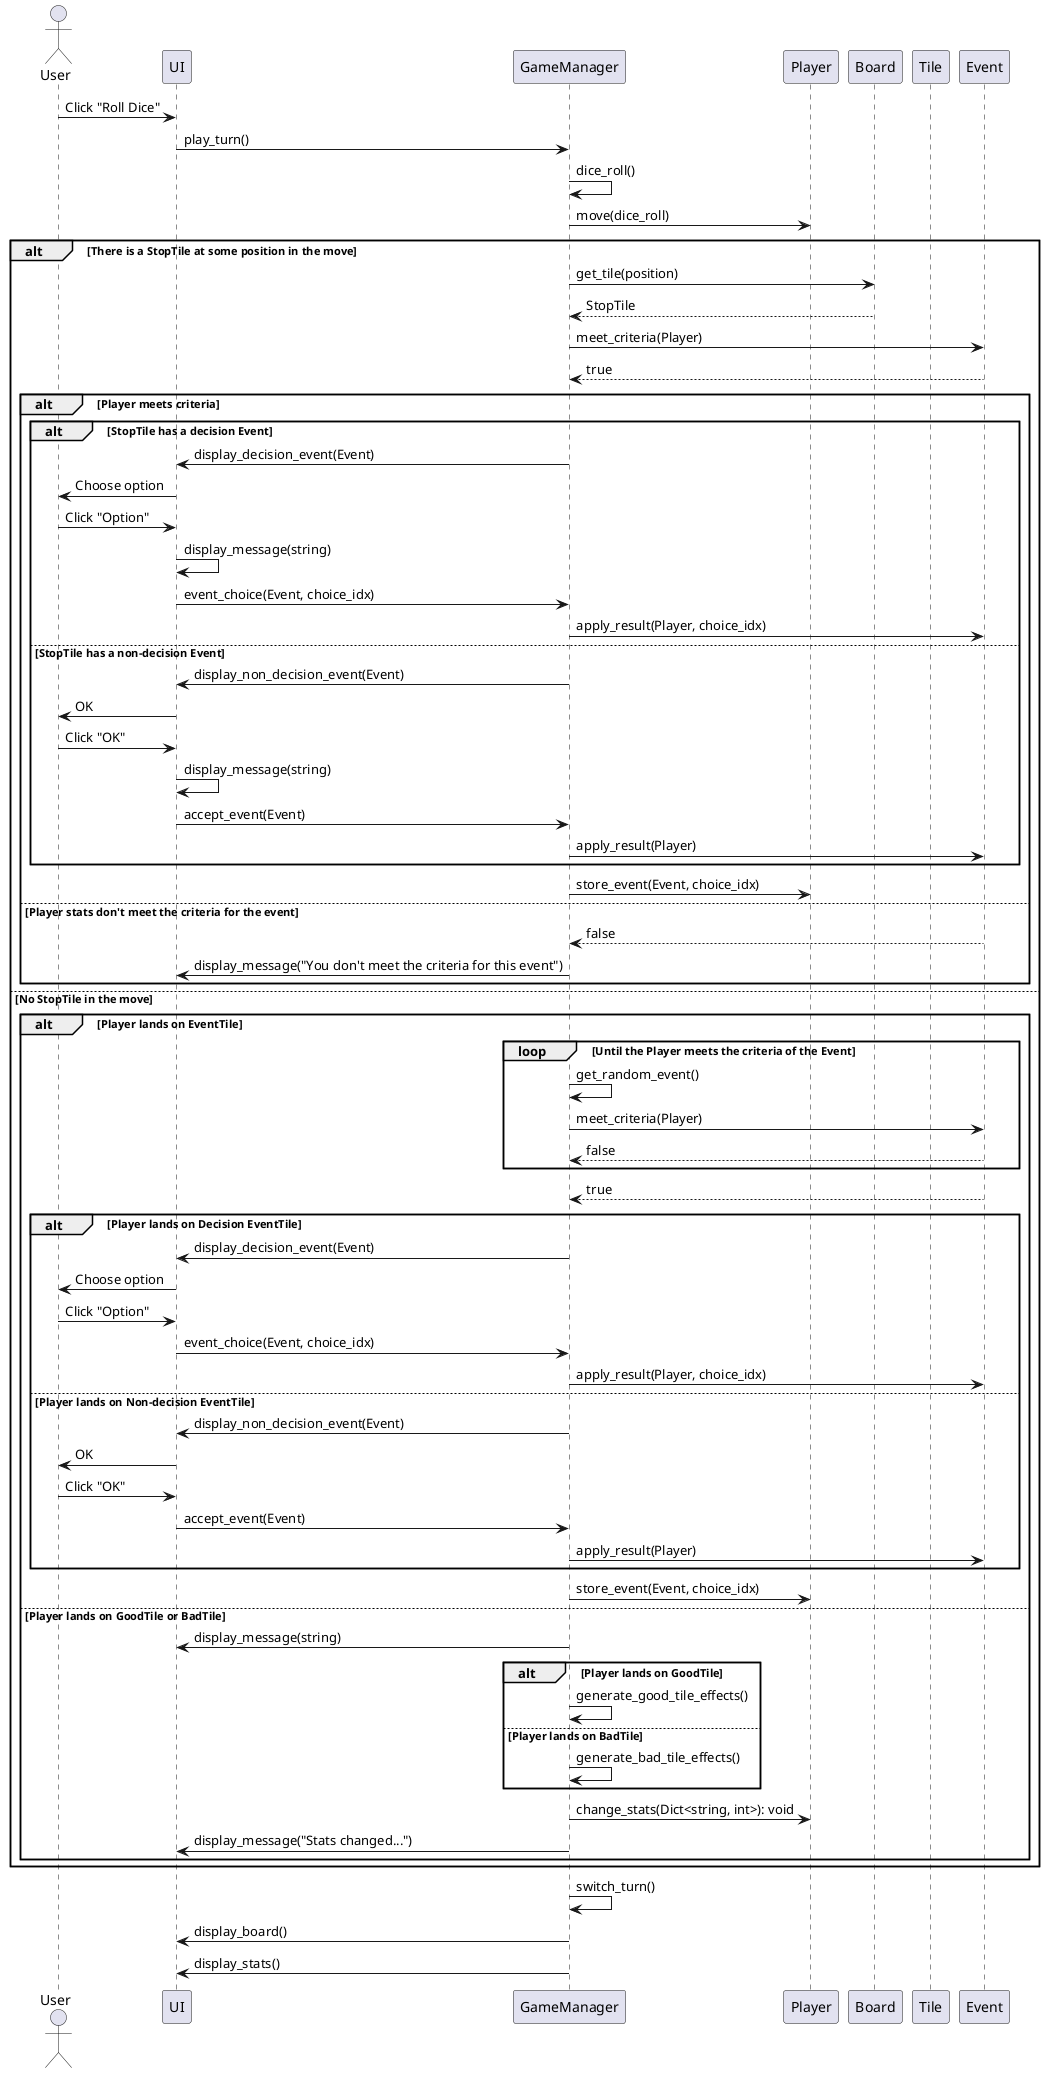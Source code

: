 @startuml SequenceDiagram: Dice roll and movement for human player
actor User
participant UI
participant GameManager
participant Player
participant Board
participant Tile
participant Event

User -> UI: Click "Roll Dice"
UI -> GameManager: play_turn()
GameManager -> GameManager: dice_roll()
GameManager -> Player: move(dice_roll)

alt There is a StopTile at some position in the move


        GameManager -> Board: get_tile(position)
        Board --> GameManager: StopTile
        GameManager -> Event: meet_criteria(Player)
        Event --> GameManager: true

        alt Player meets criteria

            alt StopTile has a decision Event
                GameManager -> UI: display_decision_event(Event)
                UI -> User: Choose option
                User -> UI: Click "Option"
                UI -> UI: display_message(string)
                UI -> GameManager: event_choice(Event, choice_idx)
                GameManager -> Event: apply_result(Player, choice_idx)

            else StopTile has a non-decision Event
                GameManager -> UI: display_non_decision_event(Event)
                UI -> User: OK
                User -> UI: Click "OK"
                UI -> UI: display_message(string)
                UI -> GameManager: accept_event(Event)
                GameManager -> Event: apply_result(Player)
            end

            GameManager -> Player: store_event(Event, choice_idx)

        else Player stats don't meet the criteria for the event
            Event --> GameManager: false
            GameManager -> UI: display_message("You don't meet the criteria for this event")
        end

else No StopTile in the move

    alt Player lands on EventTile

        loop Until the Player meets the criteria of the Event
            GameManager -> GameManager: get_random_event()
            GameManager -> Event: meet_criteria(Player)
            Event --> GameManager: false
        end
    
        Event --> GameManager: true

        alt Player lands on Decision EventTile
            GameManager -> UI: display_decision_event(Event)
            UI -> User: Choose option
            User -> UI: Click "Option"
            UI -> GameManager: event_choice(Event, choice_idx)
            GameManager -> Event: apply_result(Player, choice_idx)


        else Player lands on Non-decision EventTile
            GameManager -> UI: display_non_decision_event(Event)
            UI -> User: OK
            User -> UI: Click "OK"
            UI -> GameManager: accept_event(Event)
            GameManager -> Event: apply_result(Player)

        end
        
        GameManager -> Player: store_event(Event, choice_idx)
    
    else Player lands on GoodTile or BadTile
        GameManager -> UI: display_message(string)

        alt Player lands on GoodTile
            GameManager -> GameManager: generate_good_tile_effects()
        else Player lands on BadTile
            GameManager -> GameManager: generate_bad_tile_effects()
        end

        GameManager -> Player: change_stats(Dict<string, int>): void
        GameManager -> UI: display_message("Stats changed...")

    end
end

GameManager -> GameManager: switch_turn()
GameManager -> UI: display_board()
GameManager -> UI: display_stats()

@enduml

